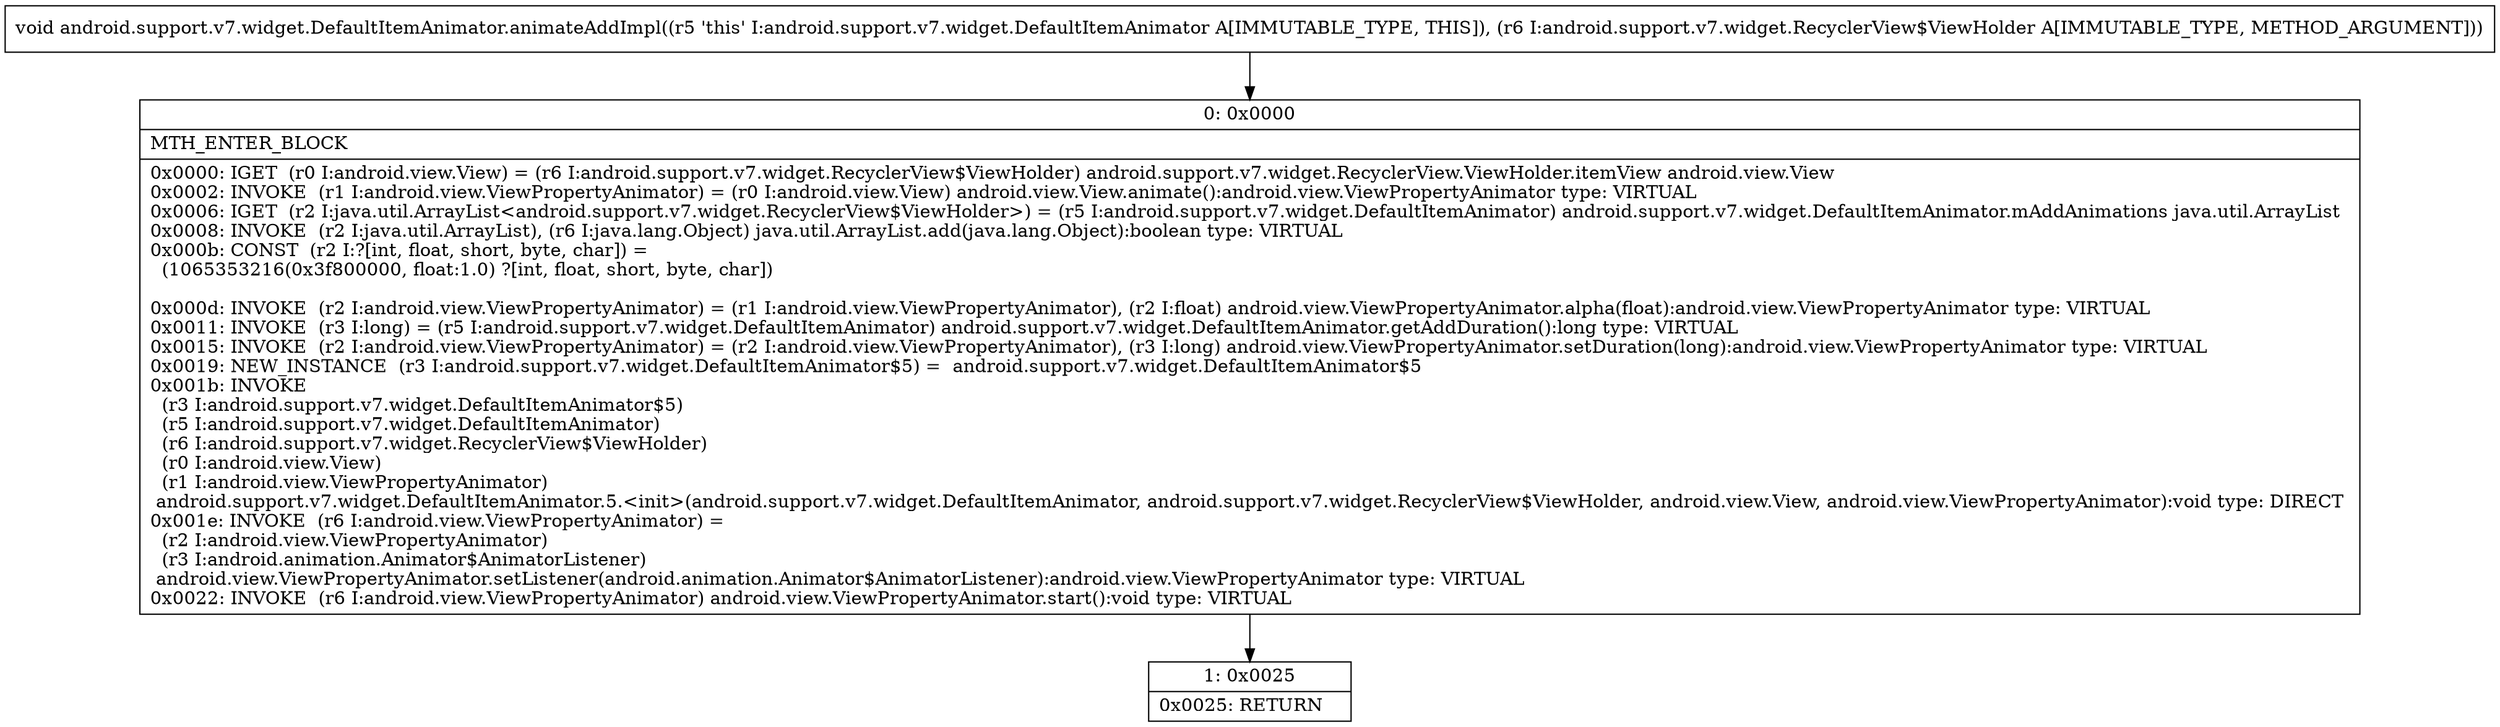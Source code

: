 digraph "CFG forandroid.support.v7.widget.DefaultItemAnimator.animateAddImpl(Landroid\/support\/v7\/widget\/RecyclerView$ViewHolder;)V" {
Node_0 [shape=record,label="{0\:\ 0x0000|MTH_ENTER_BLOCK\l|0x0000: IGET  (r0 I:android.view.View) = (r6 I:android.support.v7.widget.RecyclerView$ViewHolder) android.support.v7.widget.RecyclerView.ViewHolder.itemView android.view.View \l0x0002: INVOKE  (r1 I:android.view.ViewPropertyAnimator) = (r0 I:android.view.View) android.view.View.animate():android.view.ViewPropertyAnimator type: VIRTUAL \l0x0006: IGET  (r2 I:java.util.ArrayList\<android.support.v7.widget.RecyclerView$ViewHolder\>) = (r5 I:android.support.v7.widget.DefaultItemAnimator) android.support.v7.widget.DefaultItemAnimator.mAddAnimations java.util.ArrayList \l0x0008: INVOKE  (r2 I:java.util.ArrayList), (r6 I:java.lang.Object) java.util.ArrayList.add(java.lang.Object):boolean type: VIRTUAL \l0x000b: CONST  (r2 I:?[int, float, short, byte, char]) = \l  (1065353216(0x3f800000, float:1.0) ?[int, float, short, byte, char])\l \l0x000d: INVOKE  (r2 I:android.view.ViewPropertyAnimator) = (r1 I:android.view.ViewPropertyAnimator), (r2 I:float) android.view.ViewPropertyAnimator.alpha(float):android.view.ViewPropertyAnimator type: VIRTUAL \l0x0011: INVOKE  (r3 I:long) = (r5 I:android.support.v7.widget.DefaultItemAnimator) android.support.v7.widget.DefaultItemAnimator.getAddDuration():long type: VIRTUAL \l0x0015: INVOKE  (r2 I:android.view.ViewPropertyAnimator) = (r2 I:android.view.ViewPropertyAnimator), (r3 I:long) android.view.ViewPropertyAnimator.setDuration(long):android.view.ViewPropertyAnimator type: VIRTUAL \l0x0019: NEW_INSTANCE  (r3 I:android.support.v7.widget.DefaultItemAnimator$5) =  android.support.v7.widget.DefaultItemAnimator$5 \l0x001b: INVOKE  \l  (r3 I:android.support.v7.widget.DefaultItemAnimator$5)\l  (r5 I:android.support.v7.widget.DefaultItemAnimator)\l  (r6 I:android.support.v7.widget.RecyclerView$ViewHolder)\l  (r0 I:android.view.View)\l  (r1 I:android.view.ViewPropertyAnimator)\l android.support.v7.widget.DefaultItemAnimator.5.\<init\>(android.support.v7.widget.DefaultItemAnimator, android.support.v7.widget.RecyclerView$ViewHolder, android.view.View, android.view.ViewPropertyAnimator):void type: DIRECT \l0x001e: INVOKE  (r6 I:android.view.ViewPropertyAnimator) = \l  (r2 I:android.view.ViewPropertyAnimator)\l  (r3 I:android.animation.Animator$AnimatorListener)\l android.view.ViewPropertyAnimator.setListener(android.animation.Animator$AnimatorListener):android.view.ViewPropertyAnimator type: VIRTUAL \l0x0022: INVOKE  (r6 I:android.view.ViewPropertyAnimator) android.view.ViewPropertyAnimator.start():void type: VIRTUAL \l}"];
Node_1 [shape=record,label="{1\:\ 0x0025|0x0025: RETURN   \l}"];
MethodNode[shape=record,label="{void android.support.v7.widget.DefaultItemAnimator.animateAddImpl((r5 'this' I:android.support.v7.widget.DefaultItemAnimator A[IMMUTABLE_TYPE, THIS]), (r6 I:android.support.v7.widget.RecyclerView$ViewHolder A[IMMUTABLE_TYPE, METHOD_ARGUMENT])) }"];
MethodNode -> Node_0;
Node_0 -> Node_1;
}

